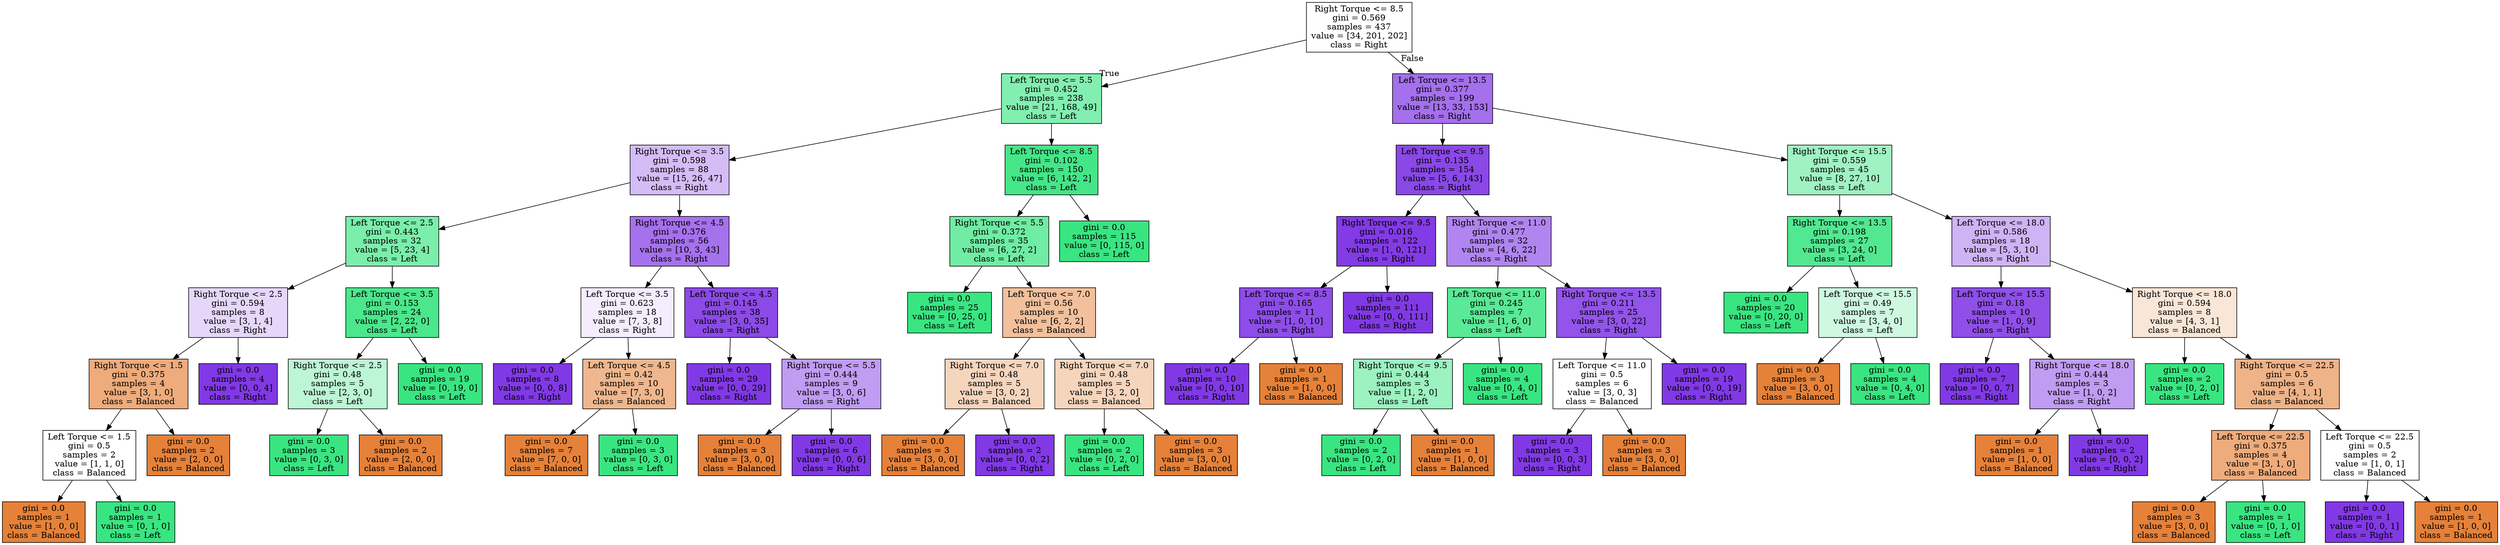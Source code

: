 digraph Tree {
node [shape=box, style="filled", color="black"] ;
0 [label="Right Torque <= 8.5\ngini = 0.569\nsamples = 437\nvalue = [34, 201, 202]\nclass = Right", fillcolor="#fefeff"] ;
1 [label="Left Torque <= 5.5\ngini = 0.452\nsamples = 238\nvalue = [21, 168, 49]\nclass = Left", fillcolor="#82efb0"] ;
0 -> 1 [labeldistance=2.5, labelangle=45, headlabel="True"] ;
2 [label="Right Torque <= 3.5\ngini = 0.598\nsamples = 88\nvalue = [15, 26, 47]\nclass = Right", fillcolor="#d4bcf6"] ;
1 -> 2 ;
3 [label="Left Torque <= 2.5\ngini = 0.443\nsamples = 32\nvalue = [5, 23, 4]\nclass = Left", fillcolor="#7beeab"] ;
2 -> 3 ;
4 [label="Right Torque <= 2.5\ngini = 0.594\nsamples = 8\nvalue = [3, 1, 4]\nclass = Right", fillcolor="#e6d7fa"] ;
3 -> 4 ;
5 [label="Right Torque <= 1.5\ngini = 0.375\nsamples = 4\nvalue = [3, 1, 0]\nclass = Balanced", fillcolor="#eeab7b"] ;
4 -> 5 ;
6 [label="Left Torque <= 1.5\ngini = 0.5\nsamples = 2\nvalue = [1, 1, 0]\nclass = Balanced", fillcolor="#ffffff"] ;
5 -> 6 ;
7 [label="gini = 0.0\nsamples = 1\nvalue = [1, 0, 0]\nclass = Balanced", fillcolor="#e58139"] ;
6 -> 7 ;
8 [label="gini = 0.0\nsamples = 1\nvalue = [0, 1, 0]\nclass = Left", fillcolor="#39e581"] ;
6 -> 8 ;
9 [label="gini = 0.0\nsamples = 2\nvalue = [2, 0, 0]\nclass = Balanced", fillcolor="#e58139"] ;
5 -> 9 ;
10 [label="gini = 0.0\nsamples = 4\nvalue = [0, 0, 4]\nclass = Right", fillcolor="#8139e5"] ;
4 -> 10 ;
11 [label="Left Torque <= 3.5\ngini = 0.153\nsamples = 24\nvalue = [2, 22, 0]\nclass = Left", fillcolor="#4be78c"] ;
3 -> 11 ;
12 [label="Right Torque <= 2.5\ngini = 0.48\nsamples = 5\nvalue = [2, 3, 0]\nclass = Left", fillcolor="#bdf6d5"] ;
11 -> 12 ;
13 [label="gini = 0.0\nsamples = 3\nvalue = [0, 3, 0]\nclass = Left", fillcolor="#39e581"] ;
12 -> 13 ;
14 [label="gini = 0.0\nsamples = 2\nvalue = [2, 0, 0]\nclass = Balanced", fillcolor="#e58139"] ;
12 -> 14 ;
15 [label="gini = 0.0\nsamples = 19\nvalue = [0, 19, 0]\nclass = Left", fillcolor="#39e581"] ;
11 -> 15 ;
16 [label="Right Torque <= 4.5\ngini = 0.376\nsamples = 56\nvalue = [10, 3, 43]\nclass = Right", fillcolor="#a571ec"] ;
2 -> 16 ;
17 [label="Left Torque <= 3.5\ngini = 0.623\nsamples = 18\nvalue = [7, 3, 8]\nclass = Right", fillcolor="#f4edfd"] ;
16 -> 17 ;
18 [label="gini = 0.0\nsamples = 8\nvalue = [0, 0, 8]\nclass = Right", fillcolor="#8139e5"] ;
17 -> 18 ;
19 [label="Left Torque <= 4.5\ngini = 0.42\nsamples = 10\nvalue = [7, 3, 0]\nclass = Balanced", fillcolor="#f0b78e"] ;
17 -> 19 ;
20 [label="gini = 0.0\nsamples = 7\nvalue = [7, 0, 0]\nclass = Balanced", fillcolor="#e58139"] ;
19 -> 20 ;
21 [label="gini = 0.0\nsamples = 3\nvalue = [0, 3, 0]\nclass = Left", fillcolor="#39e581"] ;
19 -> 21 ;
22 [label="Left Torque <= 4.5\ngini = 0.145\nsamples = 38\nvalue = [3, 0, 35]\nclass = Right", fillcolor="#8c4ae7"] ;
16 -> 22 ;
23 [label="gini = 0.0\nsamples = 29\nvalue = [0, 0, 29]\nclass = Right", fillcolor="#8139e5"] ;
22 -> 23 ;
24 [label="Right Torque <= 5.5\ngini = 0.444\nsamples = 9\nvalue = [3, 0, 6]\nclass = Right", fillcolor="#c09cf2"] ;
22 -> 24 ;
25 [label="gini = 0.0\nsamples = 3\nvalue = [3, 0, 0]\nclass = Balanced", fillcolor="#e58139"] ;
24 -> 25 ;
26 [label="gini = 0.0\nsamples = 6\nvalue = [0, 0, 6]\nclass = Right", fillcolor="#8139e5"] ;
24 -> 26 ;
27 [label="Left Torque <= 8.5\ngini = 0.102\nsamples = 150\nvalue = [6, 142, 2]\nclass = Left", fillcolor="#44e688"] ;
1 -> 27 ;
28 [label="Right Torque <= 5.5\ngini = 0.372\nsamples = 35\nvalue = [6, 27, 2]\nclass = Left", fillcolor="#70eca4"] ;
27 -> 28 ;
29 [label="gini = 0.0\nsamples = 25\nvalue = [0, 25, 0]\nclass = Left", fillcolor="#39e581"] ;
28 -> 29 ;
30 [label="Left Torque <= 7.0\ngini = 0.56\nsamples = 10\nvalue = [6, 2, 2]\nclass = Balanced", fillcolor="#f2c09c"] ;
28 -> 30 ;
31 [label="Right Torque <= 7.0\ngini = 0.48\nsamples = 5\nvalue = [3, 0, 2]\nclass = Balanced", fillcolor="#f6d5bd"] ;
30 -> 31 ;
32 [label="gini = 0.0\nsamples = 3\nvalue = [3, 0, 0]\nclass = Balanced", fillcolor="#e58139"] ;
31 -> 32 ;
33 [label="gini = 0.0\nsamples = 2\nvalue = [0, 0, 2]\nclass = Right", fillcolor="#8139e5"] ;
31 -> 33 ;
34 [label="Right Torque <= 7.0\ngini = 0.48\nsamples = 5\nvalue = [3, 2, 0]\nclass = Balanced", fillcolor="#f6d5bd"] ;
30 -> 34 ;
35 [label="gini = 0.0\nsamples = 2\nvalue = [0, 2, 0]\nclass = Left", fillcolor="#39e581"] ;
34 -> 35 ;
36 [label="gini = 0.0\nsamples = 3\nvalue = [3, 0, 0]\nclass = Balanced", fillcolor="#e58139"] ;
34 -> 36 ;
37 [label="gini = 0.0\nsamples = 115\nvalue = [0, 115, 0]\nclass = Left", fillcolor="#39e581"] ;
27 -> 37 ;
38 [label="Left Torque <= 13.5\ngini = 0.377\nsamples = 199\nvalue = [13, 33, 153]\nclass = Right", fillcolor="#a470ec"] ;
0 -> 38 [labeldistance=2.5, labelangle=-45, headlabel="False"] ;
39 [label="Left Torque <= 9.5\ngini = 0.135\nsamples = 154\nvalue = [5, 6, 143]\nclass = Right", fillcolor="#8a48e7"] ;
38 -> 39 ;
40 [label="Right Torque <= 9.5\ngini = 0.016\nsamples = 122\nvalue = [1, 0, 121]\nclass = Right", fillcolor="#823be5"] ;
39 -> 40 ;
41 [label="Left Torque <= 8.5\ngini = 0.165\nsamples = 11\nvalue = [1, 0, 10]\nclass = Right", fillcolor="#8e4de8"] ;
40 -> 41 ;
42 [label="gini = 0.0\nsamples = 10\nvalue = [0, 0, 10]\nclass = Right", fillcolor="#8139e5"] ;
41 -> 42 ;
43 [label="gini = 0.0\nsamples = 1\nvalue = [1, 0, 0]\nclass = Balanced", fillcolor="#e58139"] ;
41 -> 43 ;
44 [label="gini = 0.0\nsamples = 111\nvalue = [0, 0, 111]\nclass = Right", fillcolor="#8139e5"] ;
40 -> 44 ;
45 [label="Right Torque <= 11.0\ngini = 0.477\nsamples = 32\nvalue = [4, 6, 22]\nclass = Right", fillcolor="#b185ef"] ;
39 -> 45 ;
46 [label="Left Torque <= 11.0\ngini = 0.245\nsamples = 7\nvalue = [1, 6, 0]\nclass = Left", fillcolor="#5ae996"] ;
45 -> 46 ;
47 [label="Right Torque <= 9.5\ngini = 0.444\nsamples = 3\nvalue = [1, 2, 0]\nclass = Left", fillcolor="#9cf2c0"] ;
46 -> 47 ;
48 [label="gini = 0.0\nsamples = 2\nvalue = [0, 2, 0]\nclass = Left", fillcolor="#39e581"] ;
47 -> 48 ;
49 [label="gini = 0.0\nsamples = 1\nvalue = [1, 0, 0]\nclass = Balanced", fillcolor="#e58139"] ;
47 -> 49 ;
50 [label="gini = 0.0\nsamples = 4\nvalue = [0, 4, 0]\nclass = Left", fillcolor="#39e581"] ;
46 -> 50 ;
51 [label="Right Torque <= 13.5\ngini = 0.211\nsamples = 25\nvalue = [3, 0, 22]\nclass = Right", fillcolor="#9254e9"] ;
45 -> 51 ;
52 [label="Left Torque <= 11.0\ngini = 0.5\nsamples = 6\nvalue = [3, 0, 3]\nclass = Balanced", fillcolor="#ffffff"] ;
51 -> 52 ;
53 [label="gini = 0.0\nsamples = 3\nvalue = [0, 0, 3]\nclass = Right", fillcolor="#8139e5"] ;
52 -> 53 ;
54 [label="gini = 0.0\nsamples = 3\nvalue = [3, 0, 0]\nclass = Balanced", fillcolor="#e58139"] ;
52 -> 54 ;
55 [label="gini = 0.0\nsamples = 19\nvalue = [0, 0, 19]\nclass = Right", fillcolor="#8139e5"] ;
51 -> 55 ;
56 [label="Right Torque <= 15.5\ngini = 0.559\nsamples = 45\nvalue = [8, 27, 10]\nclass = Left", fillcolor="#9ff2c2"] ;
38 -> 56 ;
57 [label="Right Torque <= 13.5\ngini = 0.198\nsamples = 27\nvalue = [3, 24, 0]\nclass = Left", fillcolor="#52e891"] ;
56 -> 57 ;
58 [label="gini = 0.0\nsamples = 20\nvalue = [0, 20, 0]\nclass = Left", fillcolor="#39e581"] ;
57 -> 58 ;
59 [label="Left Torque <= 15.5\ngini = 0.49\nsamples = 7\nvalue = [3, 4, 0]\nclass = Left", fillcolor="#cef8e0"] ;
57 -> 59 ;
60 [label="gini = 0.0\nsamples = 3\nvalue = [3, 0, 0]\nclass = Balanced", fillcolor="#e58139"] ;
59 -> 60 ;
61 [label="gini = 0.0\nsamples = 4\nvalue = [0, 4, 0]\nclass = Left", fillcolor="#39e581"] ;
59 -> 61 ;
62 [label="Left Torque <= 18.0\ngini = 0.586\nsamples = 18\nvalue = [5, 3, 10]\nclass = Right", fillcolor="#cfb3f5"] ;
56 -> 62 ;
63 [label="Left Torque <= 15.5\ngini = 0.18\nsamples = 10\nvalue = [1, 0, 9]\nclass = Right", fillcolor="#8f4fe8"] ;
62 -> 63 ;
64 [label="gini = 0.0\nsamples = 7\nvalue = [0, 0, 7]\nclass = Right", fillcolor="#8139e5"] ;
63 -> 64 ;
65 [label="Right Torque <= 18.0\ngini = 0.444\nsamples = 3\nvalue = [1, 0, 2]\nclass = Right", fillcolor="#c09cf2"] ;
63 -> 65 ;
66 [label="gini = 0.0\nsamples = 1\nvalue = [1, 0, 0]\nclass = Balanced", fillcolor="#e58139"] ;
65 -> 66 ;
67 [label="gini = 0.0\nsamples = 2\nvalue = [0, 0, 2]\nclass = Right", fillcolor="#8139e5"] ;
65 -> 67 ;
68 [label="Right Torque <= 18.0\ngini = 0.594\nsamples = 8\nvalue = [4, 3, 1]\nclass = Balanced", fillcolor="#fae6d7"] ;
62 -> 68 ;
69 [label="gini = 0.0\nsamples = 2\nvalue = [0, 2, 0]\nclass = Left", fillcolor="#39e581"] ;
68 -> 69 ;
70 [label="Right Torque <= 22.5\ngini = 0.5\nsamples = 6\nvalue = [4, 1, 1]\nclass = Balanced", fillcolor="#efb388"] ;
68 -> 70 ;
71 [label="Left Torque <= 22.5\ngini = 0.375\nsamples = 4\nvalue = [3, 1, 0]\nclass = Balanced", fillcolor="#eeab7b"] ;
70 -> 71 ;
72 [label="gini = 0.0\nsamples = 3\nvalue = [3, 0, 0]\nclass = Balanced", fillcolor="#e58139"] ;
71 -> 72 ;
73 [label="gini = 0.0\nsamples = 1\nvalue = [0, 1, 0]\nclass = Left", fillcolor="#39e581"] ;
71 -> 73 ;
74 [label="Left Torque <= 22.5\ngini = 0.5\nsamples = 2\nvalue = [1, 0, 1]\nclass = Balanced", fillcolor="#ffffff"] ;
70 -> 74 ;
75 [label="gini = 0.0\nsamples = 1\nvalue = [0, 0, 1]\nclass = Right", fillcolor="#8139e5"] ;
74 -> 75 ;
76 [label="gini = 0.0\nsamples = 1\nvalue = [1, 0, 0]\nclass = Balanced", fillcolor="#e58139"] ;
74 -> 76 ;
}